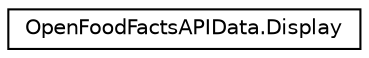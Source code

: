 digraph "Graphical Class Hierarchy"
{
 // LATEX_PDF_SIZE
  edge [fontname="Helvetica",fontsize="10",labelfontname="Helvetica",labelfontsize="10"];
  node [fontname="Helvetica",fontsize="10",shape=record];
  rankdir="LR";
  Node0 [label="OpenFoodFactsAPIData.Display",height=0.2,width=0.4,color="black", fillcolor="white", style="filled",URL="$class_open_food_facts_a_p_i_data_1_1_display.html",tooltip=" "];
}
